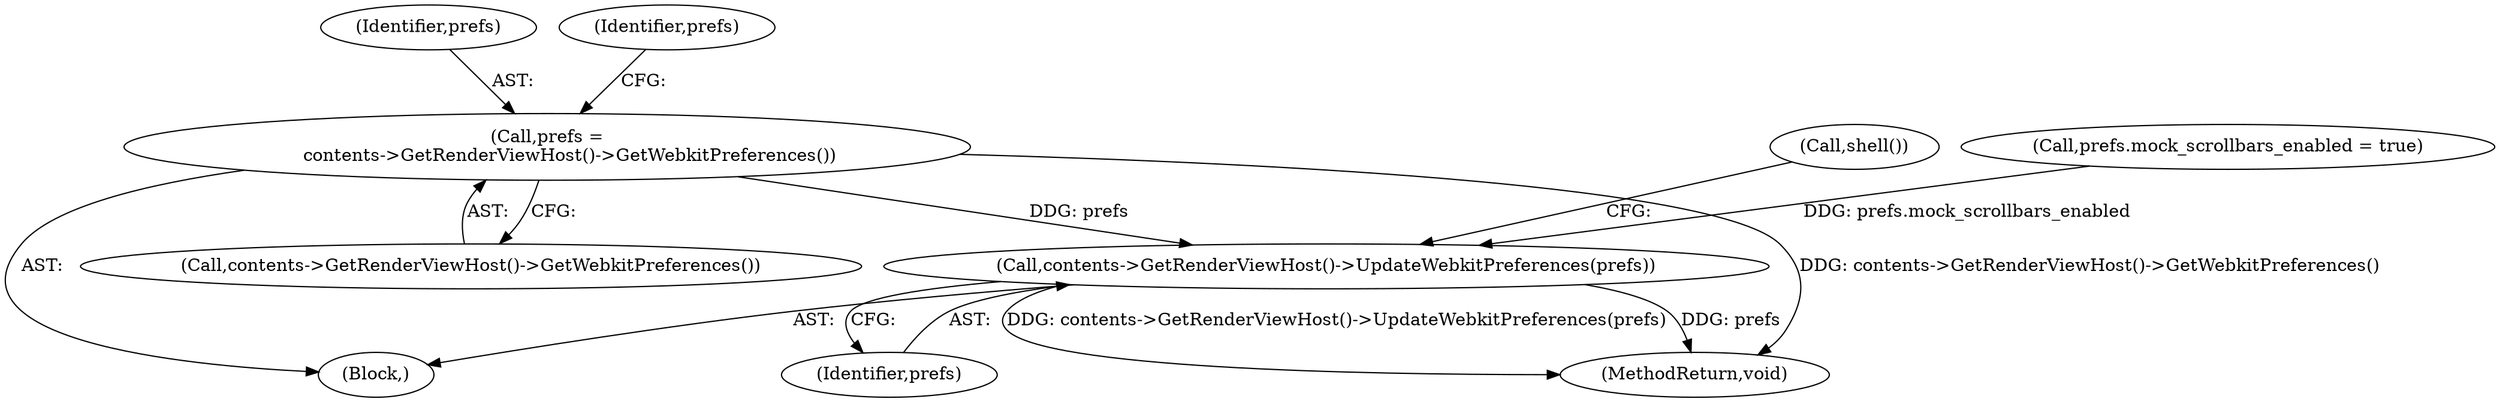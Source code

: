 digraph "1_Chrome_14f2111f9cec919a450115ce4914f228effca58e@del" {
"1000107" [label="(Call,prefs =\n        contents->GetRenderViewHost()->GetWebkitPreferences())"];
"1000115" [label="(Call,contents->GetRenderViewHost()->UpdateWebkitPreferences(prefs))"];
"1000115" [label="(Call,contents->GetRenderViewHost()->UpdateWebkitPreferences(prefs))"];
"1000127" [label="(MethodReturn,void)"];
"1000107" [label="(Call,prefs =\n        contents->GetRenderViewHost()->GetWebkitPreferences())"];
"1000108" [label="(Identifier,prefs)"];
"1000119" [label="(Call,shell())"];
"1000109" [label="(Call,contents->GetRenderViewHost()->GetWebkitPreferences())"];
"1000112" [label="(Identifier,prefs)"];
"1000110" [label="(Call,prefs.mock_scrollbars_enabled = true)"];
"1000116" [label="(Identifier,prefs)"];
"1000101" [label="(Block,)"];
"1000107" -> "1000101"  [label="AST: "];
"1000107" -> "1000109"  [label="CFG: "];
"1000108" -> "1000107"  [label="AST: "];
"1000109" -> "1000107"  [label="AST: "];
"1000112" -> "1000107"  [label="CFG: "];
"1000107" -> "1000127"  [label="DDG: contents->GetRenderViewHost()->GetWebkitPreferences()"];
"1000107" -> "1000115"  [label="DDG: prefs"];
"1000115" -> "1000101"  [label="AST: "];
"1000115" -> "1000116"  [label="CFG: "];
"1000116" -> "1000115"  [label="AST: "];
"1000119" -> "1000115"  [label="CFG: "];
"1000115" -> "1000127"  [label="DDG: contents->GetRenderViewHost()->UpdateWebkitPreferences(prefs)"];
"1000115" -> "1000127"  [label="DDG: prefs"];
"1000110" -> "1000115"  [label="DDG: prefs.mock_scrollbars_enabled"];
}

